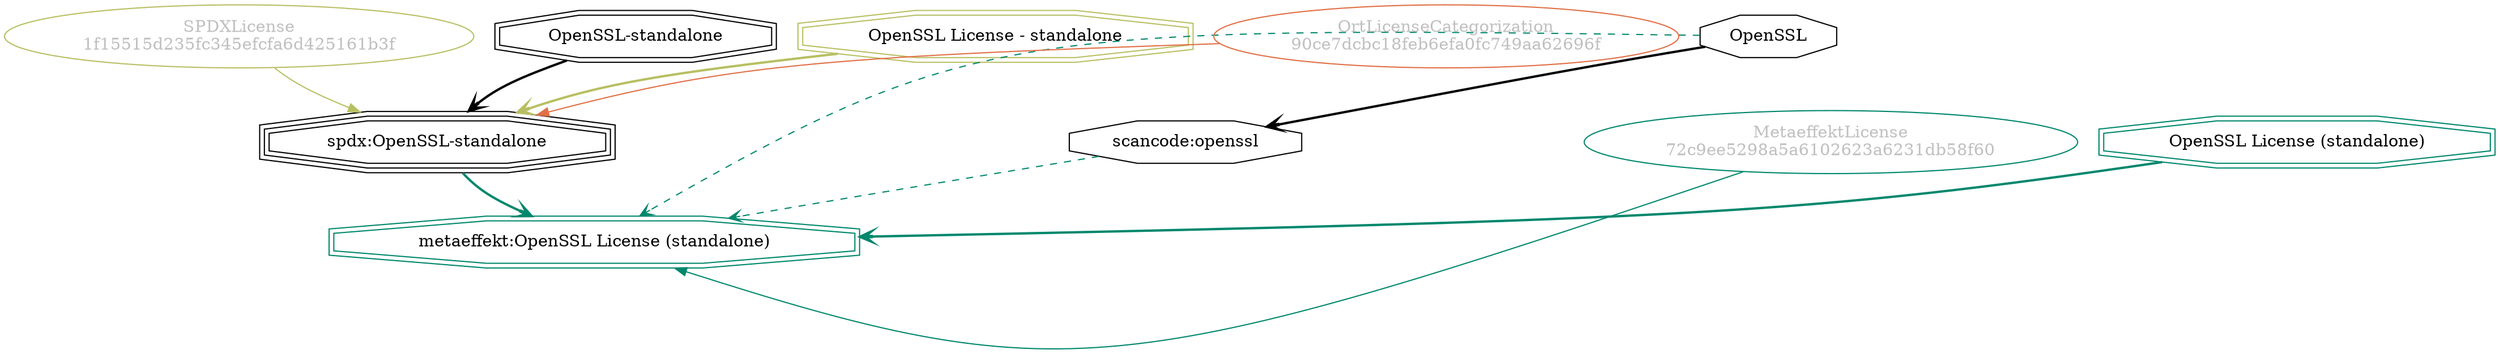 strict digraph {
    node [shape=box];
    graph [splines=curved];
    3566 [label="SPDXLicense\n1f15515d235fc345efcfa6d425161b3f"
         ,fontcolor=gray
         ,color="#b8bf62"
         ,fillcolor="beige;1"
         ,shape=ellipse];
    3567 [label="spdx:OpenSSL-standalone"
         ,shape=tripleoctagon];
    3568 [label="OpenSSL-standalone"
         ,shape=doubleoctagon];
    3569 [label="OpenSSL License - standalone"
         ,color="#b8bf62"
         ,shape=doubleoctagon];
    3577 [label=OpenSSL
         ,shape=octagon];
    21618 [label="scancode:openssl"
          ,shape=octagon];
    35161 [label="OrtLicenseCategorization\n90ce7dcbc18feb6efa0fc749aa62696f"
          ,fontcolor=gray
          ,color="#e06f45"
          ,fillcolor="beige;1"
          ,shape=ellipse];
    46315 [label="MetaeffektLicense\n72c9ee5298a5a6102623a6231db58f60"
          ,fontcolor=gray
          ,color="#00876c"
          ,fillcolor="beige;1"
          ,shape=ellipse];
    46316 [label="metaeffekt:OpenSSL License (standalone)"
          ,color="#00876c"
          ,shape=doubleoctagon];
    46317 [label="OpenSSL License (standalone)"
          ,color="#00876c"
          ,shape=doubleoctagon];
    3566 -> 3567 [weight=0.5
                 ,color="#b8bf62"];
    3567 -> 46316 [style=bold
                  ,arrowhead=vee
                  ,weight=0.7
                  ,color="#00876c"];
    3568 -> 3567 [style=bold
                 ,arrowhead=vee
                 ,weight=0.7];
    3569 -> 3567 [style=bold
                 ,arrowhead=vee
                 ,weight=0.7
                 ,color="#b8bf62"];
    3577 -> 21618 [style=bold
                  ,arrowhead=vee
                  ,weight=0.7];
    3577 -> 46316 [style=dashed
                  ,arrowhead=vee
                  ,weight=0.5
                  ,color="#00876c"];
    21618 -> 46316 [style=dashed
                   ,arrowhead=vee
                   ,weight=0.5
                   ,color="#00876c"];
    35161 -> 3567 [weight=0.5
                  ,color="#e06f45"];
    46315 -> 46316 [weight=0.5
                   ,color="#00876c"];
    46317 -> 46316 [style=bold
                   ,arrowhead=vee
                   ,weight=0.7
                   ,color="#00876c"];
}
